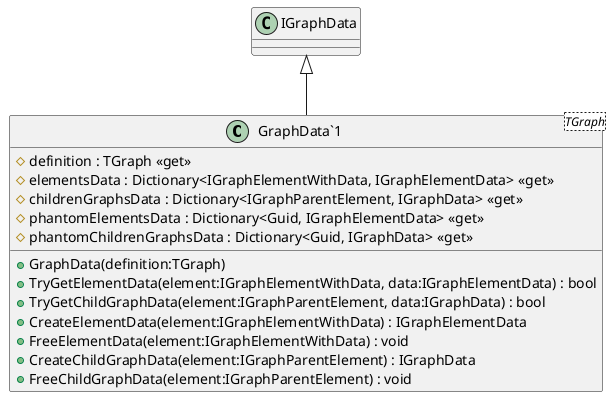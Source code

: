 @startuml
class "GraphData`1"<TGraph> {
    + GraphData(definition:TGraph)
    # definition : TGraph <<get>>
    # elementsData : Dictionary<IGraphElementWithData, IGraphElementData> <<get>>
    # childrenGraphsData : Dictionary<IGraphParentElement, IGraphData> <<get>>
    # phantomElementsData : Dictionary<Guid, IGraphElementData> <<get>>
    # phantomChildrenGraphsData : Dictionary<Guid, IGraphData> <<get>>
    + TryGetElementData(element:IGraphElementWithData, data:IGraphElementData) : bool
    + TryGetChildGraphData(element:IGraphParentElement, data:IGraphData) : bool
    + CreateElementData(element:IGraphElementWithData) : IGraphElementData
    + FreeElementData(element:IGraphElementWithData) : void
    + CreateChildGraphData(element:IGraphParentElement) : IGraphData
    + FreeChildGraphData(element:IGraphParentElement) : void
}
IGraphData <|-- "GraphData`1"
@enduml

